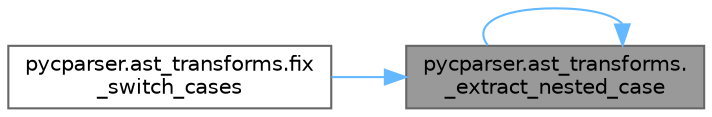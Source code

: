 digraph "pycparser.ast_transforms._extract_nested_case"
{
 // LATEX_PDF_SIZE
  bgcolor="transparent";
  edge [fontname=Helvetica,fontsize=10,labelfontname=Helvetica,labelfontsize=10];
  node [fontname=Helvetica,fontsize=10,shape=box,height=0.2,width=0.4];
  rankdir="RL";
  Node1 [id="Node000001",label="pycparser.ast_transforms.\l_extract_nested_case",height=0.2,width=0.4,color="gray40", fillcolor="grey60", style="filled", fontcolor="black",tooltip=" "];
  Node1 -> Node1 [id="edge1_Node000001_Node000001",dir="back",color="steelblue1",style="solid",tooltip=" "];
  Node1 -> Node2 [id="edge2_Node000001_Node000002",dir="back",color="steelblue1",style="solid",tooltip=" "];
  Node2 [id="Node000002",label="pycparser.ast_transforms.fix\l_switch_cases",height=0.2,width=0.4,color="grey40", fillcolor="white", style="filled",URL="$namespacepycparser_1_1ast__transforms.html#a15ec544dd8f83afcd7c3fa20f789fcc3",tooltip=" "];
}
